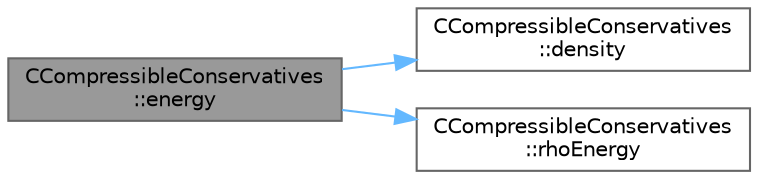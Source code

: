 digraph "CCompressibleConservatives::energy"
{
 // LATEX_PDF_SIZE
  bgcolor="transparent";
  edge [fontname=Helvetica,fontsize=10,labelfontname=Helvetica,labelfontsize=10];
  node [fontname=Helvetica,fontsize=10,shape=box,height=0.2,width=0.4];
  rankdir="LR";
  Node1 [id="Node000001",label="CCompressibleConservatives\l::energy",height=0.2,width=0.4,color="gray40", fillcolor="grey60", style="filled", fontcolor="black",tooltip=" "];
  Node1 -> Node2 [id="edge1_Node000001_Node000002",color="steelblue1",style="solid",tooltip=" "];
  Node2 [id="Node000002",label="CCompressibleConservatives\l::density",height=0.2,width=0.4,color="grey40", fillcolor="white", style="filled",URL="$structCCompressibleConservatives.html#a34ab17c03853073fb7e98672a94a482d",tooltip=" "];
  Node1 -> Node3 [id="edge2_Node000001_Node000003",color="steelblue1",style="solid",tooltip=" "];
  Node3 [id="Node000003",label="CCompressibleConservatives\l::rhoEnergy",height=0.2,width=0.4,color="grey40", fillcolor="white", style="filled",URL="$structCCompressibleConservatives.html#a3c8328fdff02ca81d69c6a8213748d78",tooltip=" "];
}
